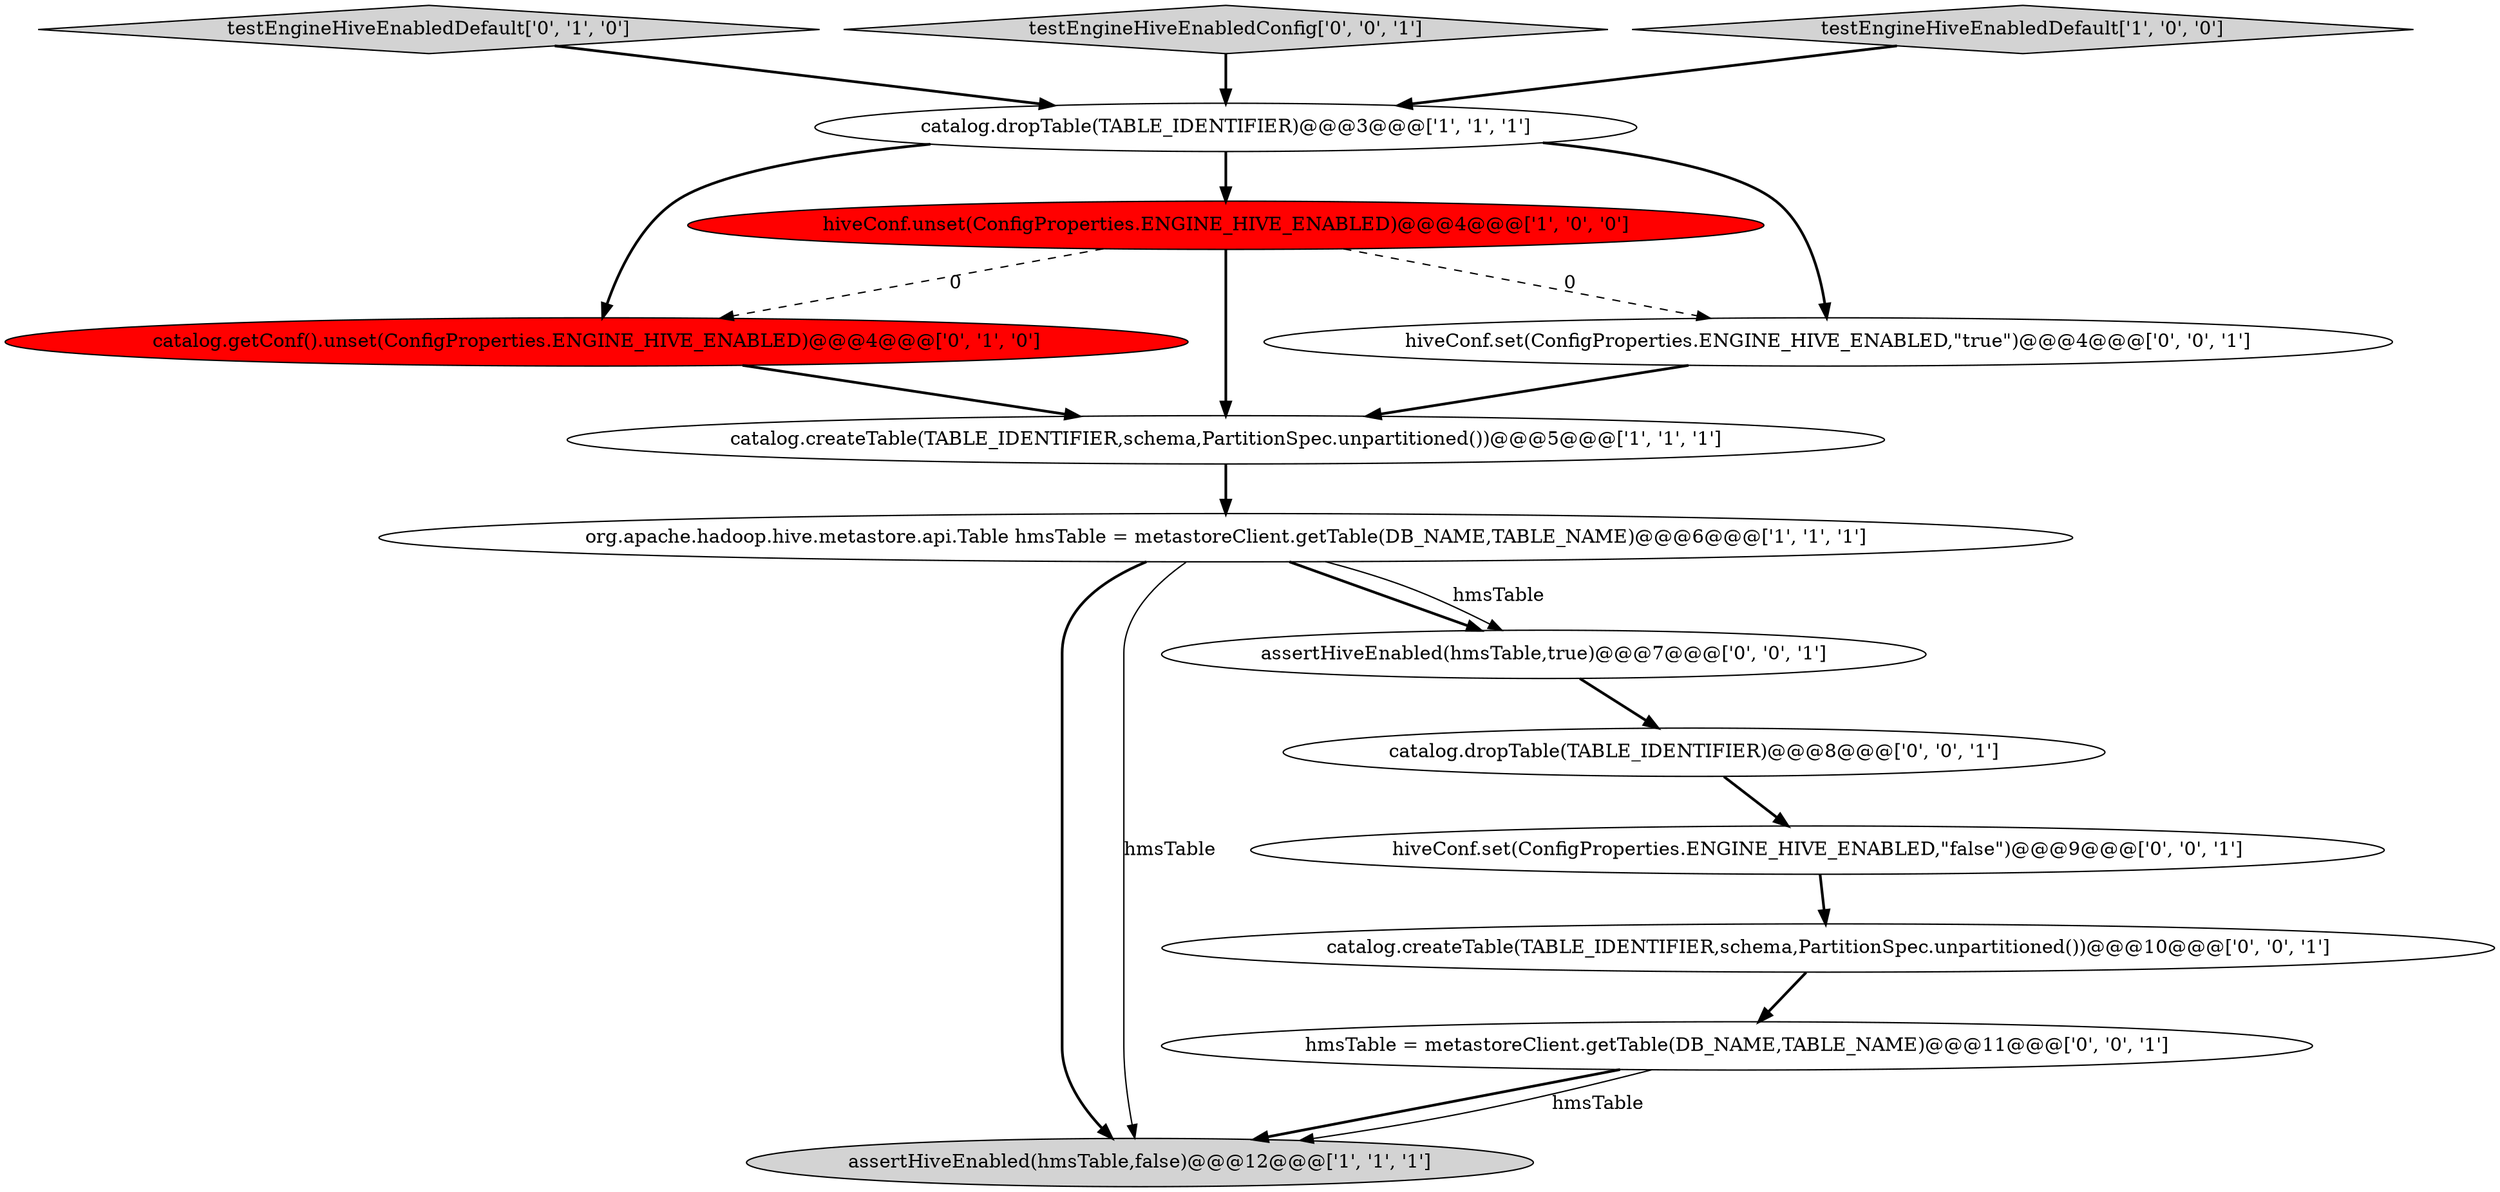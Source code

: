 digraph {
3 [style = filled, label = "org.apache.hadoop.hive.metastore.api.Table hmsTable = metastoreClient.getTable(DB_NAME,TABLE_NAME)@@@6@@@['1', '1', '1']", fillcolor = white, shape = ellipse image = "AAA0AAABBB1BBB"];
6 [style = filled, label = "catalog.getConf().unset(ConfigProperties.ENGINE_HIVE_ENABLED)@@@4@@@['0', '1', '0']", fillcolor = red, shape = ellipse image = "AAA1AAABBB2BBB"];
7 [style = filled, label = "testEngineHiveEnabledDefault['0', '1', '0']", fillcolor = lightgray, shape = diamond image = "AAA0AAABBB2BBB"];
8 [style = filled, label = "testEngineHiveEnabledConfig['0', '0', '1']", fillcolor = lightgray, shape = diamond image = "AAA0AAABBB3BBB"];
12 [style = filled, label = "catalog.dropTable(TABLE_IDENTIFIER)@@@8@@@['0', '0', '1']", fillcolor = white, shape = ellipse image = "AAA0AAABBB3BBB"];
1 [style = filled, label = "assertHiveEnabled(hmsTable,false)@@@12@@@['1', '1', '1']", fillcolor = lightgray, shape = ellipse image = "AAA0AAABBB1BBB"];
2 [style = filled, label = "hiveConf.unset(ConfigProperties.ENGINE_HIVE_ENABLED)@@@4@@@['1', '0', '0']", fillcolor = red, shape = ellipse image = "AAA1AAABBB1BBB"];
0 [style = filled, label = "catalog.dropTable(TABLE_IDENTIFIER)@@@3@@@['1', '1', '1']", fillcolor = white, shape = ellipse image = "AAA0AAABBB1BBB"];
14 [style = filled, label = "assertHiveEnabled(hmsTable,true)@@@7@@@['0', '0', '1']", fillcolor = white, shape = ellipse image = "AAA0AAABBB3BBB"];
4 [style = filled, label = "testEngineHiveEnabledDefault['1', '0', '0']", fillcolor = lightgray, shape = diamond image = "AAA0AAABBB1BBB"];
5 [style = filled, label = "catalog.createTable(TABLE_IDENTIFIER,schema,PartitionSpec.unpartitioned())@@@5@@@['1', '1', '1']", fillcolor = white, shape = ellipse image = "AAA0AAABBB1BBB"];
13 [style = filled, label = "hmsTable = metastoreClient.getTable(DB_NAME,TABLE_NAME)@@@11@@@['0', '0', '1']", fillcolor = white, shape = ellipse image = "AAA0AAABBB3BBB"];
11 [style = filled, label = "catalog.createTable(TABLE_IDENTIFIER,schema,PartitionSpec.unpartitioned())@@@10@@@['0', '0', '1']", fillcolor = white, shape = ellipse image = "AAA0AAABBB3BBB"];
10 [style = filled, label = "hiveConf.set(ConfigProperties.ENGINE_HIVE_ENABLED,\"false\")@@@9@@@['0', '0', '1']", fillcolor = white, shape = ellipse image = "AAA0AAABBB3BBB"];
9 [style = filled, label = "hiveConf.set(ConfigProperties.ENGINE_HIVE_ENABLED,\"true\")@@@4@@@['0', '0', '1']", fillcolor = white, shape = ellipse image = "AAA0AAABBB3BBB"];
5->3 [style = bold, label=""];
0->9 [style = bold, label=""];
3->1 [style = bold, label=""];
0->6 [style = bold, label=""];
0->2 [style = bold, label=""];
3->14 [style = bold, label=""];
7->0 [style = bold, label=""];
3->14 [style = solid, label="hmsTable"];
13->1 [style = bold, label=""];
4->0 [style = bold, label=""];
8->0 [style = bold, label=""];
13->1 [style = solid, label="hmsTable"];
6->5 [style = bold, label=""];
12->10 [style = bold, label=""];
2->9 [style = dashed, label="0"];
14->12 [style = bold, label=""];
11->13 [style = bold, label=""];
3->1 [style = solid, label="hmsTable"];
2->6 [style = dashed, label="0"];
9->5 [style = bold, label=""];
2->5 [style = bold, label=""];
10->11 [style = bold, label=""];
}
